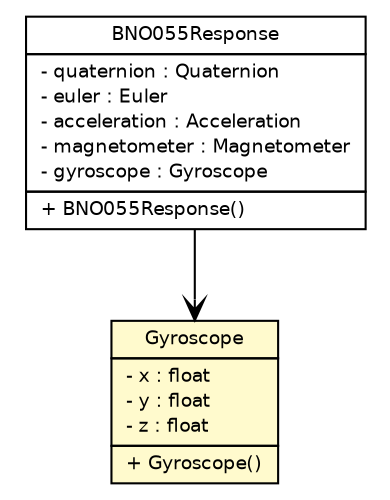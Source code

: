 #!/usr/local/bin/dot
#
# Class diagram 
# Generated by UMLGraph version R5_6-24-gf6e263 (http://www.umlgraph.org/)
#

digraph G {
	edge [fontname="Helvetica",fontsize=10,labelfontname="Helvetica",labelfontsize=10];
	node [fontname="Helvetica",fontsize=10,shape=plaintext];
	nodesep=0.25;
	ranksep=0.5;
	// ev3dev.sensors.arduino.bn055.model.BNO055Response
	c650 [label=<<table title="ev3dev.sensors.arduino.bn055.model.BNO055Response" border="0" cellborder="1" cellspacing="0" cellpadding="2" port="p" href="./BNO055Response.html">
		<tr><td><table border="0" cellspacing="0" cellpadding="1">
<tr><td align="center" balign="center"> BNO055Response </td></tr>
		</table></td></tr>
		<tr><td><table border="0" cellspacing="0" cellpadding="1">
<tr><td align="left" balign="left"> - quaternion : Quaternion </td></tr>
<tr><td align="left" balign="left"> - euler : Euler </td></tr>
<tr><td align="left" balign="left"> - acceleration : Acceleration </td></tr>
<tr><td align="left" balign="left"> - magnetometer : Magnetometer </td></tr>
<tr><td align="left" balign="left"> - gyroscope : Gyroscope </td></tr>
		</table></td></tr>
		<tr><td><table border="0" cellspacing="0" cellpadding="1">
<tr><td align="left" balign="left"> + BNO055Response() </td></tr>
		</table></td></tr>
		</table>>, URL="./BNO055Response.html", fontname="Helvetica", fontcolor="black", fontsize=9.0];
	// ev3dev.sensors.arduino.bn055.model.Gyroscope
	c652 [label=<<table title="ev3dev.sensors.arduino.bn055.model.Gyroscope" border="0" cellborder="1" cellspacing="0" cellpadding="2" port="p" bgcolor="lemonChiffon" href="./Gyroscope.html">
		<tr><td><table border="0" cellspacing="0" cellpadding="1">
<tr><td align="center" balign="center"> Gyroscope </td></tr>
		</table></td></tr>
		<tr><td><table border="0" cellspacing="0" cellpadding="1">
<tr><td align="left" balign="left"> - x : float </td></tr>
<tr><td align="left" balign="left"> - y : float </td></tr>
<tr><td align="left" balign="left"> - z : float </td></tr>
		</table></td></tr>
		<tr><td><table border="0" cellspacing="0" cellpadding="1">
<tr><td align="left" balign="left"> + Gyroscope() </td></tr>
		</table></td></tr>
		</table>>, URL="./Gyroscope.html", fontname="Helvetica", fontcolor="black", fontsize=9.0];
	// ev3dev.sensors.arduino.bn055.model.BNO055Response NAVASSOC ev3dev.sensors.arduino.bn055.model.Gyroscope
	c650:p -> c652:p [taillabel="", label="", headlabel="", fontname="Helvetica", fontcolor="black", fontsize=10.0, color="black", arrowhead=open];
}

